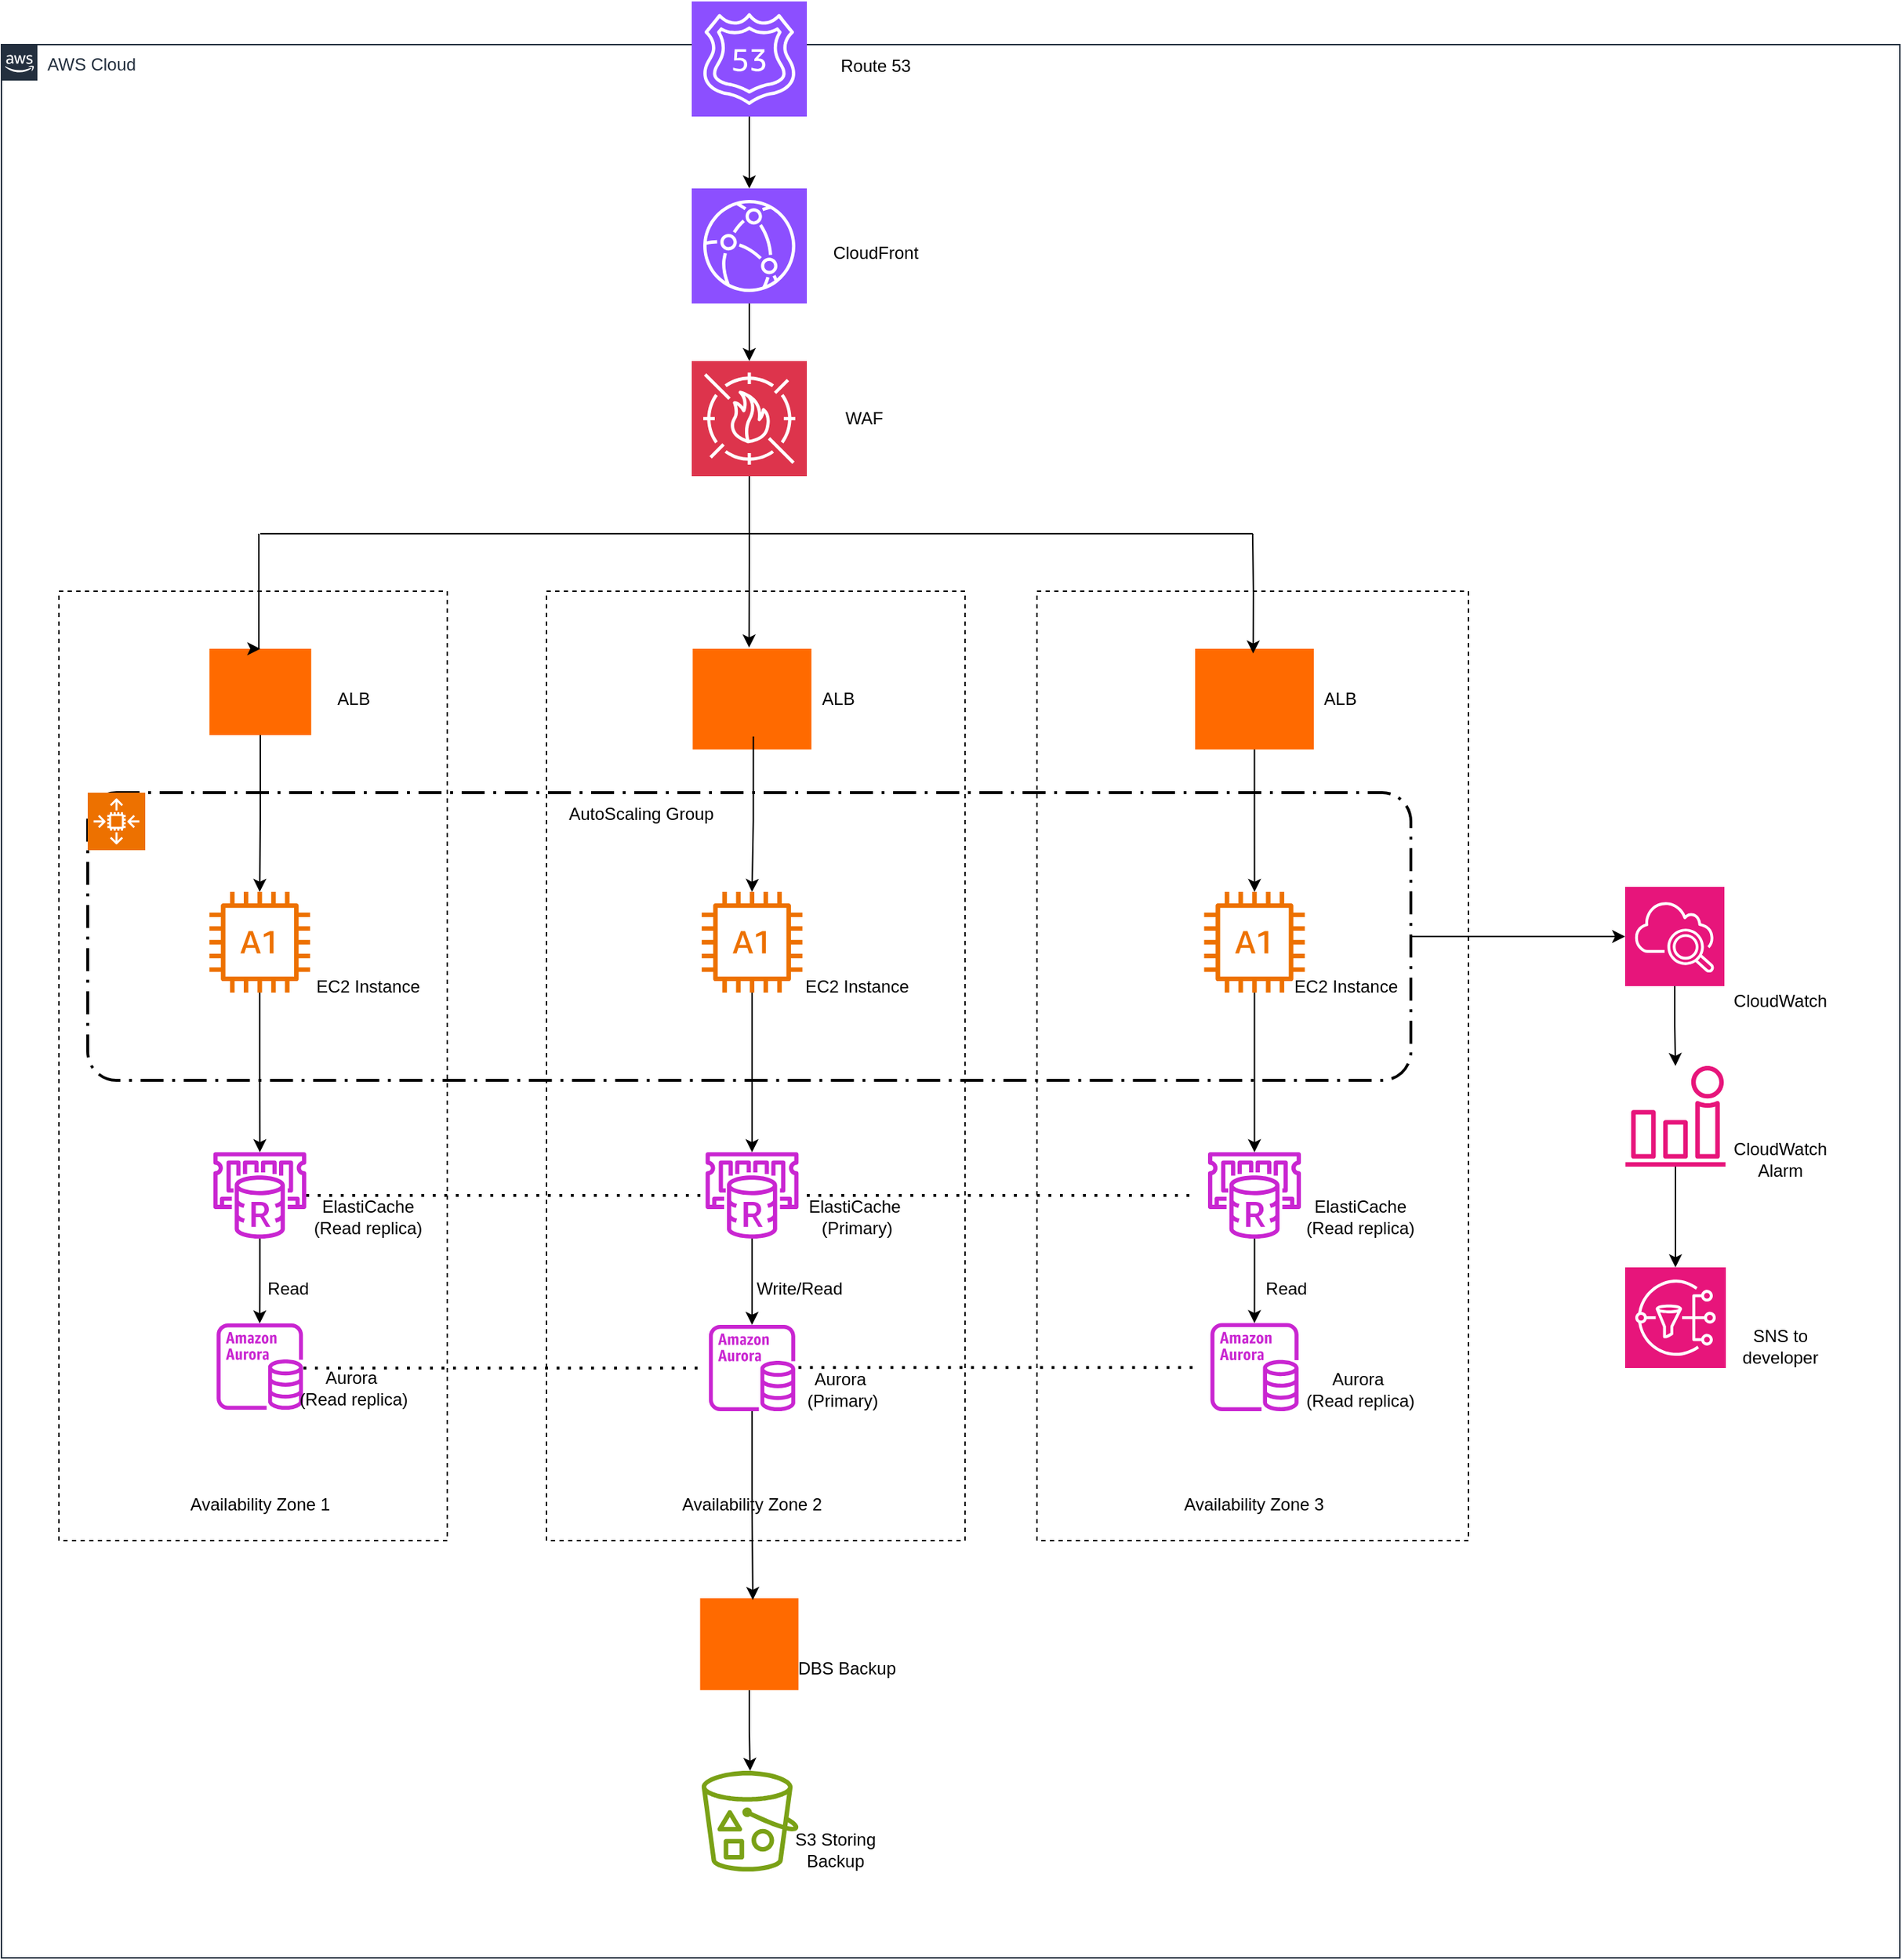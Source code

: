 <mxfile version="28.2.3">
  <diagram id="Ht1M8jgEwFfnCIfOTk4-" name="Page-1">
    <mxGraphModel dx="564" dy="1151" grid="1" gridSize="10" guides="1" tooltips="1" connect="1" arrows="1" fold="1" page="1" pageScale="1" pageWidth="1169" pageHeight="827" math="0" shadow="0">
      <root>
        <mxCell id="0" />
        <mxCell id="1" parent="0" />
        <mxCell id="UEzPUAAOIrF-is8g5C7q-74" value="AWS Cloud" style="points=[[0,0],[0.25,0],[0.5,0],[0.75,0],[1,0],[1,0.25],[1,0.5],[1,0.75],[1,1],[0.75,1],[0.5,1],[0.25,1],[0,1],[0,0.75],[0,0.5],[0,0.25]];outlineConnect=0;gradientColor=none;html=1;whiteSpace=wrap;fontSize=12;fontStyle=0;shape=mxgraph.aws4.group;grIcon=mxgraph.aws4.group_aws_cloud_alt;strokeColor=#232F3E;fillColor=none;verticalAlign=top;align=left;spacingLeft=30;fontColor=#232F3E;dashed=0;labelBackgroundColor=#ffffff;container=1;pointerEvents=0;collapsible=0;recursiveResize=0;" parent="1" vertex="1">
          <mxGeometry x="90" y="-520" width="1320" height="1330" as="geometry" />
        </mxCell>
        <mxCell id="S5OKsqy-IqU7dxwzRs5K-5" value="" style="rounded=0;whiteSpace=wrap;html=1;labelBackgroundColor=none;fillColor=none;dashed=1;container=1;pointerEvents=0;collapsible=0;recursiveResize=0;" vertex="1" parent="UEzPUAAOIrF-is8g5C7q-74">
          <mxGeometry x="720" y="380" width="300" height="660" as="geometry" />
        </mxCell>
        <mxCell id="S5OKsqy-IqU7dxwzRs5K-6" value="Availability Zone 3" style="text;html=1;align=center;verticalAlign=middle;whiteSpace=wrap;rounded=0;" vertex="1" parent="S5OKsqy-IqU7dxwzRs5K-5">
          <mxGeometry x="101.27" y="620" width="100" height="30" as="geometry" />
        </mxCell>
        <mxCell id="S5OKsqy-IqU7dxwzRs5K-28" value="" style="points=[];aspect=fixed;html=1;align=center;shadow=0;dashed=0;fillColor=#FF6A00;strokeColor=none;shape=mxgraph.alibaba_cloud.alb_application_load_balancer_01;" vertex="1" parent="S5OKsqy-IqU7dxwzRs5K-5">
          <mxGeometry x="110" y="40" width="82.54" height="70" as="geometry" />
        </mxCell>
        <mxCell id="S5OKsqy-IqU7dxwzRs5K-49" value="" style="endArrow=none;dashed=1;html=1;dashPattern=1 3;strokeWidth=2;rounded=0;" edge="1" parent="S5OKsqy-IqU7dxwzRs5K-5">
          <mxGeometry width="50" height="50" relative="1" as="geometry">
            <mxPoint x="-168" y="420" as="sourcePoint" />
            <mxPoint x="110" y="420" as="targetPoint" />
          </mxGeometry>
        </mxCell>
        <mxCell id="S5OKsqy-IqU7dxwzRs5K-54" value="" style="sketch=0;outlineConnect=0;fontColor=#232F3E;gradientColor=none;fillColor=#C925D1;strokeColor=none;dashed=0;verticalLabelPosition=bottom;verticalAlign=top;align=center;html=1;fontSize=12;fontStyle=0;aspect=fixed;pointerEvents=1;shape=mxgraph.aws4.aurora_instance;" vertex="1" parent="S5OKsqy-IqU7dxwzRs5K-5">
          <mxGeometry x="120.64" y="508.73" width="61.27" height="61.27" as="geometry" />
        </mxCell>
        <mxCell id="S5OKsqy-IqU7dxwzRs5K-82" value="ElastiCache&lt;div&gt;(Read replica)&lt;/div&gt;" style="text;html=1;align=center;verticalAlign=middle;whiteSpace=wrap;rounded=0;" vertex="1" parent="S5OKsqy-IqU7dxwzRs5K-5">
          <mxGeometry x="160.0" y="420" width="130" height="30" as="geometry" />
        </mxCell>
        <mxCell id="S5OKsqy-IqU7dxwzRs5K-85" value="Aurora&amp;nbsp;&lt;div&gt;&lt;div&gt;(Read replica)&lt;/div&gt;&lt;/div&gt;" style="text;html=1;align=center;verticalAlign=middle;whiteSpace=wrap;rounded=0;" vertex="1" parent="S5OKsqy-IqU7dxwzRs5K-5">
          <mxGeometry x="160" y="540" width="130" height="30" as="geometry" />
        </mxCell>
        <mxCell id="S5OKsqy-IqU7dxwzRs5K-91" value="ALB" style="text;html=1;align=center;verticalAlign=middle;whiteSpace=wrap;rounded=0;" vertex="1" parent="S5OKsqy-IqU7dxwzRs5K-5">
          <mxGeometry x="181.27" y="60" width="60" height="30" as="geometry" />
        </mxCell>
        <mxCell id="S5OKsqy-IqU7dxwzRs5K-101" value="Read" style="text;html=1;align=center;verticalAlign=middle;whiteSpace=wrap;rounded=0;" vertex="1" parent="S5OKsqy-IqU7dxwzRs5K-5">
          <mxGeometry x="153.81" y="470" width="38.73" height="30" as="geometry" />
        </mxCell>
        <mxCell id="S5OKsqy-IqU7dxwzRs5K-12" value="" style="edgeStyle=orthogonalEdgeStyle;rounded=0;orthogonalLoop=1;jettySize=auto;html=1;" edge="1" parent="UEzPUAAOIrF-is8g5C7q-74" source="S5OKsqy-IqU7dxwzRs5K-7" target="S5OKsqy-IqU7dxwzRs5K-10">
          <mxGeometry relative="1" as="geometry" />
        </mxCell>
        <mxCell id="S5OKsqy-IqU7dxwzRs5K-7" value="" style="sketch=0;points=[[0,0,0],[0.25,0,0],[0.5,0,0],[0.75,0,0],[1,0,0],[0,1,0],[0.25,1,0],[0.5,1,0],[0.75,1,0],[1,1,0],[0,0.25,0],[0,0.5,0],[0,0.75,0],[1,0.25,0],[1,0.5,0],[1,0.75,0]];outlineConnect=0;fontColor=#232F3E;fillColor=#8C4FFF;strokeColor=#ffffff;dashed=0;verticalLabelPosition=bottom;verticalAlign=top;align=center;html=1;fontSize=12;fontStyle=0;aspect=fixed;shape=mxgraph.aws4.resourceIcon;resIcon=mxgraph.aws4.cloudfront;" vertex="1" parent="UEzPUAAOIrF-is8g5C7q-74">
          <mxGeometry x="480" y="100" width="80" height="80" as="geometry" />
        </mxCell>
        <mxCell id="S5OKsqy-IqU7dxwzRs5K-21" style="edgeStyle=orthogonalEdgeStyle;rounded=0;orthogonalLoop=1;jettySize=auto;html=1;entryX=0.475;entryY=-0.013;entryDx=0;entryDy=0;entryPerimeter=0;" edge="1" parent="UEzPUAAOIrF-is8g5C7q-74" source="S5OKsqy-IqU7dxwzRs5K-10" target="S5OKsqy-IqU7dxwzRs5K-27">
          <mxGeometry relative="1" as="geometry">
            <mxPoint x="520" y="400" as="targetPoint" />
            <Array as="points" />
          </mxGeometry>
        </mxCell>
        <mxCell id="S5OKsqy-IqU7dxwzRs5K-10" value="" style="sketch=0;points=[[0,0,0],[0.25,0,0],[0.5,0,0],[0.75,0,0],[1,0,0],[0,1,0],[0.25,1,0],[0.5,1,0],[0.75,1,0],[1,1,0],[0,0.25,0],[0,0.5,0],[0,0.75,0],[1,0.25,0],[1,0.5,0],[1,0.75,0]];outlineConnect=0;fontColor=#232F3E;fillColor=#DD344C;strokeColor=#ffffff;dashed=0;verticalLabelPosition=bottom;verticalAlign=top;align=center;html=1;fontSize=12;fontStyle=0;aspect=fixed;shape=mxgraph.aws4.resourceIcon;resIcon=mxgraph.aws4.waf;" vertex="1" parent="UEzPUAAOIrF-is8g5C7q-74">
          <mxGeometry x="480" y="220" width="80" height="80" as="geometry" />
        </mxCell>
        <mxCell id="S5OKsqy-IqU7dxwzRs5K-13" value="Route 53" style="text;html=1;align=center;verticalAlign=middle;whiteSpace=wrap;rounded=0;" vertex="1" parent="UEzPUAAOIrF-is8g5C7q-74">
          <mxGeometry x="558" width="100" height="30" as="geometry" />
        </mxCell>
        <mxCell id="S5OKsqy-IqU7dxwzRs5K-1" value="" style="sketch=0;points=[[0,0,0],[0.25,0,0],[0.5,0,0],[0.75,0,0],[1,0,0],[0,1,0],[0.25,1,0],[0.5,1,0],[0.75,1,0],[1,1,0],[0,0.25,0],[0,0.5,0],[0,0.75,0],[1,0.25,0],[1,0.5,0],[1,0.75,0]];outlineConnect=0;fontColor=#232F3E;fillColor=#8C4FFF;strokeColor=#ffffff;dashed=0;verticalLabelPosition=bottom;verticalAlign=top;align=center;html=1;fontSize=12;fontStyle=0;aspect=fixed;shape=mxgraph.aws4.resourceIcon;resIcon=mxgraph.aws4.route_53;" vertex="1" parent="UEzPUAAOIrF-is8g5C7q-74">
          <mxGeometry x="480" y="-30" width="80" height="80" as="geometry" />
        </mxCell>
        <mxCell id="S5OKsqy-IqU7dxwzRs5K-11" value="" style="edgeStyle=orthogonalEdgeStyle;rounded=0;orthogonalLoop=1;jettySize=auto;html=1;" edge="1" parent="UEzPUAAOIrF-is8g5C7q-74" source="S5OKsqy-IqU7dxwzRs5K-1" target="S5OKsqy-IqU7dxwzRs5K-7">
          <mxGeometry relative="1" as="geometry" />
        </mxCell>
        <mxCell id="S5OKsqy-IqU7dxwzRs5K-15" value="" style="rounded=0;whiteSpace=wrap;html=1;labelBackgroundColor=none;fillColor=none;dashed=1;container=1;pointerEvents=0;collapsible=0;recursiveResize=0;" vertex="1" parent="UEzPUAAOIrF-is8g5C7q-74">
          <mxGeometry x="379" y="380" width="291" height="660" as="geometry" />
        </mxCell>
        <mxCell id="S5OKsqy-IqU7dxwzRs5K-16" value="Availability Zone 2" style="text;html=1;align=center;verticalAlign=middle;whiteSpace=wrap;rounded=0;" vertex="1" parent="S5OKsqy-IqU7dxwzRs5K-15">
          <mxGeometry x="92.92" y="620" width="100" height="30" as="geometry" />
        </mxCell>
        <mxCell id="S5OKsqy-IqU7dxwzRs5K-27" value="" style="points=[];aspect=fixed;html=1;align=center;shadow=0;dashed=0;fillColor=#FF6A00;strokeColor=none;shape=mxgraph.alibaba_cloud.alb_application_load_balancer_01;" vertex="1" parent="S5OKsqy-IqU7dxwzRs5K-15">
          <mxGeometry x="101.65" y="40" width="82.54" height="70" as="geometry" />
        </mxCell>
        <mxCell id="S5OKsqy-IqU7dxwzRs5K-40" value="" style="sketch=0;outlineConnect=0;fontColor=#232F3E;gradientColor=none;fillColor=#C925D1;strokeColor=none;dashed=0;verticalLabelPosition=bottom;verticalAlign=top;align=center;html=1;fontSize=12;fontStyle=0;aspect=fixed;pointerEvents=1;shape=mxgraph.aws4.aurora_instance;" vertex="1" parent="S5OKsqy-IqU7dxwzRs5K-15">
          <mxGeometry x="112.92" y="510" width="60" height="60" as="geometry" />
        </mxCell>
        <mxCell id="S5OKsqy-IqU7dxwzRs5K-53" value="" style="endArrow=none;dashed=1;html=1;dashPattern=1 3;strokeWidth=2;rounded=0;" edge="1" parent="S5OKsqy-IqU7dxwzRs5K-15">
          <mxGeometry width="50" height="50" relative="1" as="geometry">
            <mxPoint x="175.2" y="539.58" as="sourcePoint" />
            <mxPoint x="453.2" y="539.58" as="targetPoint" />
          </mxGeometry>
        </mxCell>
        <mxCell id="S5OKsqy-IqU7dxwzRs5K-79" value="ALB" style="text;html=1;align=center;verticalAlign=middle;whiteSpace=wrap;rounded=0;" vertex="1" parent="S5OKsqy-IqU7dxwzRs5K-15">
          <mxGeometry x="172.92" y="60" width="60" height="30" as="geometry" />
        </mxCell>
        <mxCell id="S5OKsqy-IqU7dxwzRs5K-81" value="ElastiCache&amp;nbsp;&lt;div&gt;(Primary)&lt;/div&gt;" style="text;html=1;align=center;verticalAlign=middle;whiteSpace=wrap;rounded=0;" vertex="1" parent="S5OKsqy-IqU7dxwzRs5K-15">
          <mxGeometry x="151" y="420" width="130" height="30" as="geometry" />
        </mxCell>
        <mxCell id="S5OKsqy-IqU7dxwzRs5K-84" value="Aurora&amp;nbsp;&lt;div&gt;&lt;div&gt;(Primary)&lt;/div&gt;&lt;/div&gt;" style="text;html=1;align=center;verticalAlign=middle;whiteSpace=wrap;rounded=0;" vertex="1" parent="S5OKsqy-IqU7dxwzRs5K-15">
          <mxGeometry x="141" y="540" width="130" height="30" as="geometry" />
        </mxCell>
        <mxCell id="S5OKsqy-IqU7dxwzRs5K-100" value="Write/Read" style="text;html=1;align=center;verticalAlign=middle;whiteSpace=wrap;rounded=0;" vertex="1" parent="S5OKsqy-IqU7dxwzRs5K-15">
          <mxGeometry x="131" y="470" width="90" height="30" as="geometry" />
        </mxCell>
        <mxCell id="S5OKsqy-IqU7dxwzRs5K-88" value="EC2 Instance" style="text;html=1;align=center;verticalAlign=middle;whiteSpace=wrap;rounded=0;" vertex="1" parent="S5OKsqy-IqU7dxwzRs5K-15">
          <mxGeometry x="171.0" y="260" width="90" height="30" as="geometry" />
        </mxCell>
        <mxCell id="S5OKsqy-IqU7dxwzRs5K-19" value="" style="rounded=0;whiteSpace=wrap;html=1;labelBackgroundColor=none;fillColor=none;dashed=1;container=1;pointerEvents=0;collapsible=0;recursiveResize=0;" vertex="1" parent="UEzPUAAOIrF-is8g5C7q-74">
          <mxGeometry x="40" y="380" width="270" height="660" as="geometry" />
        </mxCell>
        <mxCell id="S5OKsqy-IqU7dxwzRs5K-20" value="Availability Zone 1" style="text;html=1;align=center;verticalAlign=middle;whiteSpace=wrap;rounded=0;" vertex="1" parent="S5OKsqy-IqU7dxwzRs5K-19">
          <mxGeometry x="89.63" y="620" width="100" height="30" as="geometry" />
        </mxCell>
        <mxCell id="S5OKsqy-IqU7dxwzRs5K-74" style="edgeStyle=orthogonalEdgeStyle;rounded=0;orthogonalLoop=1;jettySize=auto;html=1;" edge="1" parent="S5OKsqy-IqU7dxwzRs5K-19" source="S5OKsqy-IqU7dxwzRs5K-26" target="S5OKsqy-IqU7dxwzRs5K-35">
          <mxGeometry relative="1" as="geometry" />
        </mxCell>
        <mxCell id="S5OKsqy-IqU7dxwzRs5K-26" value="" style="points=[];aspect=fixed;html=1;align=center;shadow=0;dashed=0;fillColor=#FF6A00;strokeColor=none;shape=mxgraph.alibaba_cloud.alb_application_load_balancer_01;" vertex="1" parent="S5OKsqy-IqU7dxwzRs5K-19">
          <mxGeometry x="104.63" y="40" width="70.75" height="60" as="geometry" />
        </mxCell>
        <mxCell id="S5OKsqy-IqU7dxwzRs5K-29" value="" style="rounded=1;arcSize=10;dashed=1;fillColor=none;gradientColor=none;dashPattern=8 3 1 3;strokeWidth=2;" vertex="1" parent="S5OKsqy-IqU7dxwzRs5K-19">
          <mxGeometry x="20" y="140" width="920" height="200" as="geometry" />
        </mxCell>
        <mxCell id="S5OKsqy-IqU7dxwzRs5K-30" value="" style="sketch=0;points=[[0,0,0],[0.25,0,0],[0.5,0,0],[0.75,0,0],[1,0,0],[0,1,0],[0.25,1,0],[0.5,1,0],[0.75,1,0],[1,1,0],[0,0.25,0],[0,0.5,0],[0,0.75,0],[1,0.25,0],[1,0.5,0],[1,0.75,0]];outlineConnect=0;fontColor=#232F3E;fillColor=#ED7100;strokeColor=#ffffff;dashed=0;verticalLabelPosition=bottom;verticalAlign=top;align=center;html=1;fontSize=12;fontStyle=0;aspect=fixed;shape=mxgraph.aws4.resourceIcon;resIcon=mxgraph.aws4.auto_scaling2;" vertex="1" parent="S5OKsqy-IqU7dxwzRs5K-19">
          <mxGeometry x="20" y="140" width="40" height="40" as="geometry" />
        </mxCell>
        <mxCell id="S5OKsqy-IqU7dxwzRs5K-75" style="edgeStyle=orthogonalEdgeStyle;rounded=0;orthogonalLoop=1;jettySize=auto;html=1;" edge="1" parent="S5OKsqy-IqU7dxwzRs5K-19" source="S5OKsqy-IqU7dxwzRs5K-35" target="S5OKsqy-IqU7dxwzRs5K-41">
          <mxGeometry relative="1" as="geometry" />
        </mxCell>
        <mxCell id="S5OKsqy-IqU7dxwzRs5K-35" value="" style="sketch=0;outlineConnect=0;fontColor=#232F3E;gradientColor=none;fillColor=#ED7100;strokeColor=none;dashed=0;verticalLabelPosition=bottom;verticalAlign=top;align=center;html=1;fontSize=12;fontStyle=0;aspect=fixed;pointerEvents=1;shape=mxgraph.aws4.a1_instance;" vertex="1" parent="S5OKsqy-IqU7dxwzRs5K-19">
          <mxGeometry x="104.63" y="209" width="70" height="70" as="geometry" />
        </mxCell>
        <mxCell id="S5OKsqy-IqU7dxwzRs5K-76" style="edgeStyle=orthogonalEdgeStyle;rounded=0;orthogonalLoop=1;jettySize=auto;html=1;" edge="1" parent="S5OKsqy-IqU7dxwzRs5K-19" source="S5OKsqy-IqU7dxwzRs5K-41" target="S5OKsqy-IqU7dxwzRs5K-51">
          <mxGeometry relative="1" as="geometry" />
        </mxCell>
        <mxCell id="S5OKsqy-IqU7dxwzRs5K-41" value="" style="sketch=0;outlineConnect=0;fontColor=#232F3E;gradientColor=none;fillColor=#C925D1;strokeColor=none;dashed=0;verticalLabelPosition=bottom;verticalAlign=top;align=center;html=1;fontSize=12;fontStyle=0;aspect=fixed;pointerEvents=1;shape=mxgraph.aws4.elasticache_for_redis;" vertex="1" parent="S5OKsqy-IqU7dxwzRs5K-19">
          <mxGeometry x="105.72" y="390" width="67.83" height="60" as="geometry" />
        </mxCell>
        <mxCell id="S5OKsqy-IqU7dxwzRs5K-51" value="" style="sketch=0;outlineConnect=0;fontColor=#232F3E;gradientColor=none;fillColor=#C925D1;strokeColor=none;dashed=0;verticalLabelPosition=bottom;verticalAlign=top;align=center;html=1;fontSize=12;fontStyle=0;aspect=fixed;pointerEvents=1;shape=mxgraph.aws4.aurora_instance;" vertex="1" parent="S5OKsqy-IqU7dxwzRs5K-19">
          <mxGeometry x="109.63" y="509" width="60" height="60" as="geometry" />
        </mxCell>
        <mxCell id="S5OKsqy-IqU7dxwzRs5K-52" value="" style="endArrow=none;dashed=1;html=1;dashPattern=1 3;strokeWidth=2;rounded=0;" edge="1" parent="S5OKsqy-IqU7dxwzRs5K-19">
          <mxGeometry width="50" height="50" relative="1" as="geometry">
            <mxPoint x="170" y="540" as="sourcePoint" />
            <mxPoint x="448" y="540" as="targetPoint" />
          </mxGeometry>
        </mxCell>
        <mxCell id="S5OKsqy-IqU7dxwzRs5K-36" value="" style="sketch=0;outlineConnect=0;fontColor=#232F3E;gradientColor=none;fillColor=#ED7100;strokeColor=none;dashed=0;verticalLabelPosition=bottom;verticalAlign=top;align=center;html=1;fontSize=12;fontStyle=0;aspect=fixed;pointerEvents=1;shape=mxgraph.aws4.a1_instance;" vertex="1" parent="S5OKsqy-IqU7dxwzRs5K-19">
          <mxGeometry x="446.92" y="209" width="70" height="70" as="geometry" />
        </mxCell>
        <mxCell id="S5OKsqy-IqU7dxwzRs5K-38" value="" style="sketch=0;outlineConnect=0;fontColor=#232F3E;gradientColor=none;fillColor=#C925D1;strokeColor=none;dashed=0;verticalLabelPosition=bottom;verticalAlign=top;align=center;html=1;fontSize=12;fontStyle=0;aspect=fixed;pointerEvents=1;shape=mxgraph.aws4.elasticache_for_redis;" vertex="1" parent="S5OKsqy-IqU7dxwzRs5K-19">
          <mxGeometry x="448.01" y="390" width="67.83" height="60" as="geometry" />
        </mxCell>
        <mxCell id="S5OKsqy-IqU7dxwzRs5K-48" value="" style="endArrow=none;dashed=1;html=1;dashPattern=1 3;strokeWidth=2;rounded=0;" edge="1" parent="S5OKsqy-IqU7dxwzRs5K-19" source="S5OKsqy-IqU7dxwzRs5K-41" target="S5OKsqy-IqU7dxwzRs5K-38">
          <mxGeometry width="50" height="50" relative="1" as="geometry">
            <mxPoint x="401.92" y="460" as="sourcePoint" />
            <mxPoint x="451.92" y="410" as="targetPoint" />
          </mxGeometry>
        </mxCell>
        <mxCell id="S5OKsqy-IqU7dxwzRs5K-43" style="edgeStyle=orthogonalEdgeStyle;rounded=0;orthogonalLoop=1;jettySize=auto;html=1;" edge="1" parent="S5OKsqy-IqU7dxwzRs5K-19" source="S5OKsqy-IqU7dxwzRs5K-36" target="S5OKsqy-IqU7dxwzRs5K-38">
          <mxGeometry relative="1" as="geometry" />
        </mxCell>
        <mxCell id="S5OKsqy-IqU7dxwzRs5K-50" value="" style="sketch=0;outlineConnect=0;fontColor=#232F3E;gradientColor=none;fillColor=#C925D1;strokeColor=none;dashed=0;verticalLabelPosition=bottom;verticalAlign=top;align=center;html=1;fontSize=12;fontStyle=0;aspect=fixed;pointerEvents=1;shape=mxgraph.aws4.elasticache_for_redis;" vertex="1" parent="S5OKsqy-IqU7dxwzRs5K-19">
          <mxGeometry x="797.34" y="390" width="67.83" height="60" as="geometry" />
        </mxCell>
        <mxCell id="S5OKsqy-IqU7dxwzRs5K-69" value="" style="sketch=0;outlineConnect=0;fontColor=#232F3E;gradientColor=none;fillColor=#ED7100;strokeColor=none;dashed=0;verticalLabelPosition=bottom;verticalAlign=top;align=center;html=1;fontSize=12;fontStyle=0;aspect=fixed;pointerEvents=1;shape=mxgraph.aws4.a1_instance;" vertex="1" parent="S5OKsqy-IqU7dxwzRs5K-19">
          <mxGeometry x="796.26" y="209" width="70" height="70" as="geometry" />
        </mxCell>
        <mxCell id="S5OKsqy-IqU7dxwzRs5K-71" style="edgeStyle=orthogonalEdgeStyle;rounded=0;orthogonalLoop=1;jettySize=auto;html=1;" edge="1" parent="S5OKsqy-IqU7dxwzRs5K-19" source="S5OKsqy-IqU7dxwzRs5K-69" target="S5OKsqy-IqU7dxwzRs5K-50">
          <mxGeometry relative="1" as="geometry" />
        </mxCell>
        <mxCell id="S5OKsqy-IqU7dxwzRs5K-22" style="edgeStyle=orthogonalEdgeStyle;rounded=0;orthogonalLoop=1;jettySize=auto;html=1;" edge="1" parent="S5OKsqy-IqU7dxwzRs5K-19">
          <mxGeometry relative="1" as="geometry">
            <mxPoint x="139" y="-40" as="sourcePoint" />
            <mxPoint x="139.46" y="40" as="targetPoint" />
            <Array as="points">
              <mxPoint x="140" y="40" />
              <mxPoint x="140" y="40" />
            </Array>
          </mxGeometry>
        </mxCell>
        <mxCell id="S5OKsqy-IqU7dxwzRs5K-83" value="ElastiCache&lt;div&gt;(Read replica)&lt;/div&gt;" style="text;html=1;align=center;verticalAlign=middle;whiteSpace=wrap;rounded=0;" vertex="1" parent="S5OKsqy-IqU7dxwzRs5K-19">
          <mxGeometry x="150" y="420" width="130" height="30" as="geometry" />
        </mxCell>
        <mxCell id="S5OKsqy-IqU7dxwzRs5K-87" value="Aurora&amp;nbsp;&lt;div&gt;&lt;div&gt;(Read replica)&lt;/div&gt;&lt;/div&gt;" style="text;html=1;align=center;verticalAlign=middle;whiteSpace=wrap;rounded=0;" vertex="1" parent="S5OKsqy-IqU7dxwzRs5K-19">
          <mxGeometry x="140" y="539" width="130" height="30" as="geometry" />
        </mxCell>
        <mxCell id="S5OKsqy-IqU7dxwzRs5K-90" value="EC2 Instance" style="text;html=1;align=center;verticalAlign=middle;whiteSpace=wrap;rounded=0;" vertex="1" parent="S5OKsqy-IqU7dxwzRs5K-19">
          <mxGeometry x="170" y="260" width="90" height="30" as="geometry" />
        </mxCell>
        <mxCell id="S5OKsqy-IqU7dxwzRs5K-92" value="ALB" style="text;html=1;align=center;verticalAlign=middle;whiteSpace=wrap;rounded=0;" vertex="1" parent="S5OKsqy-IqU7dxwzRs5K-19">
          <mxGeometry x="175.38" y="60" width="60" height="30" as="geometry" />
        </mxCell>
        <mxCell id="S5OKsqy-IqU7dxwzRs5K-103" value="Read" style="text;html=1;align=center;verticalAlign=middle;whiteSpace=wrap;rounded=0;" vertex="1" parent="S5OKsqy-IqU7dxwzRs5K-19">
          <mxGeometry x="140" y="470" width="38.73" height="30" as="geometry" />
        </mxCell>
        <mxCell id="S5OKsqy-IqU7dxwzRs5K-24" value="" style="endArrow=none;html=1;rounded=0;" edge="1" parent="UEzPUAAOIrF-is8g5C7q-74">
          <mxGeometry width="50" height="50" relative="1" as="geometry">
            <mxPoint x="180" y="340" as="sourcePoint" />
            <mxPoint x="520" y="340" as="targetPoint" />
          </mxGeometry>
        </mxCell>
        <mxCell id="S5OKsqy-IqU7dxwzRs5K-25" value="" style="endArrow=none;html=1;rounded=0;" edge="1" parent="UEzPUAAOIrF-is8g5C7q-74">
          <mxGeometry width="50" height="50" relative="1" as="geometry">
            <mxPoint x="520" y="340" as="sourcePoint" />
            <mxPoint x="870" y="340" as="targetPoint" />
          </mxGeometry>
        </mxCell>
        <mxCell id="S5OKsqy-IqU7dxwzRs5K-62" style="edgeStyle=orthogonalEdgeStyle;rounded=0;orthogonalLoop=1;jettySize=auto;html=1;" edge="1" parent="UEzPUAAOIrF-is8g5C7q-74" source="S5OKsqy-IqU7dxwzRs5K-56" target="S5OKsqy-IqU7dxwzRs5K-59">
          <mxGeometry relative="1" as="geometry" />
        </mxCell>
        <mxCell id="S5OKsqy-IqU7dxwzRs5K-56" value="" style="points=[];aspect=fixed;html=1;align=center;shadow=0;dashed=0;fillColor=#FF6A00;strokeColor=none;shape=mxgraph.alibaba_cloud.dbs_database_backup;" vertex="1" parent="UEzPUAAOIrF-is8g5C7q-74">
          <mxGeometry x="485.8" y="1080" width="68.4" height="63.9" as="geometry" />
        </mxCell>
        <mxCell id="S5OKsqy-IqU7dxwzRs5K-59" value="" style="sketch=0;outlineConnect=0;fontColor=#232F3E;gradientColor=none;fillColor=#7AA116;strokeColor=none;dashed=0;verticalLabelPosition=bottom;verticalAlign=top;align=center;html=1;fontSize=12;fontStyle=0;aspect=fixed;pointerEvents=1;shape=mxgraph.aws4.bucket_with_objects;" vertex="1" parent="UEzPUAAOIrF-is8g5C7q-74">
          <mxGeometry x="486.89" y="1200" width="67.31" height="70" as="geometry" />
        </mxCell>
        <mxCell id="S5OKsqy-IqU7dxwzRs5K-61" style="edgeStyle=orthogonalEdgeStyle;rounded=0;orthogonalLoop=1;jettySize=auto;html=1;entryX=0.536;entryY=0.019;entryDx=0;entryDy=0;entryPerimeter=0;" edge="1" parent="UEzPUAAOIrF-is8g5C7q-74" source="S5OKsqy-IqU7dxwzRs5K-40" target="S5OKsqy-IqU7dxwzRs5K-56">
          <mxGeometry relative="1" as="geometry" />
        </mxCell>
        <mxCell id="S5OKsqy-IqU7dxwzRs5K-67" style="edgeStyle=orthogonalEdgeStyle;rounded=0;orthogonalLoop=1;jettySize=auto;html=1;" edge="1" parent="UEzPUAAOIrF-is8g5C7q-74" source="S5OKsqy-IqU7dxwzRs5K-63" target="S5OKsqy-IqU7dxwzRs5K-65">
          <mxGeometry relative="1" as="geometry" />
        </mxCell>
        <mxCell id="S5OKsqy-IqU7dxwzRs5K-63" value="" style="sketch=0;points=[[0,0,0],[0.25,0,0],[0.5,0,0],[0.75,0,0],[1,0,0],[0,1,0],[0.25,1,0],[0.5,1,0],[0.75,1,0],[1,1,0],[0,0.25,0],[0,0.5,0],[0,0.75,0],[1,0.25,0],[1,0.5,0],[1,0.75,0]];points=[[0,0,0],[0.25,0,0],[0.5,0,0],[0.75,0,0],[1,0,0],[0,1,0],[0.25,1,0],[0.5,1,0],[0.75,1,0],[1,1,0],[0,0.25,0],[0,0.5,0],[0,0.75,0],[1,0.25,0],[1,0.5,0],[1,0.75,0]];outlineConnect=0;fontColor=#232F3E;fillColor=#E7157B;strokeColor=#ffffff;dashed=0;verticalLabelPosition=bottom;verticalAlign=top;align=center;html=1;fontSize=12;fontStyle=0;aspect=fixed;shape=mxgraph.aws4.resourceIcon;resIcon=mxgraph.aws4.cloudwatch_2;" vertex="1" parent="UEzPUAAOIrF-is8g5C7q-74">
          <mxGeometry x="1129" y="585.5" width="69" height="69" as="geometry" />
        </mxCell>
        <mxCell id="S5OKsqy-IqU7dxwzRs5K-64" style="edgeStyle=orthogonalEdgeStyle;rounded=0;orthogonalLoop=1;jettySize=auto;html=1;entryX=0;entryY=0.5;entryDx=0;entryDy=0;entryPerimeter=0;" edge="1" parent="UEzPUAAOIrF-is8g5C7q-74" source="S5OKsqy-IqU7dxwzRs5K-29" target="S5OKsqy-IqU7dxwzRs5K-63">
          <mxGeometry relative="1" as="geometry" />
        </mxCell>
        <mxCell id="S5OKsqy-IqU7dxwzRs5K-68" style="edgeStyle=orthogonalEdgeStyle;rounded=0;orthogonalLoop=1;jettySize=auto;html=1;" edge="1" parent="UEzPUAAOIrF-is8g5C7q-74" source="S5OKsqy-IqU7dxwzRs5K-65" target="S5OKsqy-IqU7dxwzRs5K-66">
          <mxGeometry relative="1" as="geometry" />
        </mxCell>
        <mxCell id="S5OKsqy-IqU7dxwzRs5K-65" value="" style="sketch=0;outlineConnect=0;fontColor=#232F3E;gradientColor=none;fillColor=#E7157B;strokeColor=none;dashed=0;verticalLabelPosition=bottom;verticalAlign=top;align=center;html=1;fontSize=12;fontStyle=0;aspect=fixed;pointerEvents=1;shape=mxgraph.aws4.alarm;" vertex="1" parent="UEzPUAAOIrF-is8g5C7q-74">
          <mxGeometry x="1129" y="710" width="70" height="70" as="geometry" />
        </mxCell>
        <mxCell id="S5OKsqy-IqU7dxwzRs5K-66" value="" style="sketch=0;points=[[0,0,0],[0.25,0,0],[0.5,0,0],[0.75,0,0],[1,0,0],[0,1,0],[0.25,1,0],[0.5,1,0],[0.75,1,0],[1,1,0],[0,0.25,0],[0,0.5,0],[0,0.75,0],[1,0.25,0],[1,0.5,0],[1,0.75,0]];outlineConnect=0;fontColor=#232F3E;fillColor=#E7157B;strokeColor=#ffffff;dashed=0;verticalLabelPosition=bottom;verticalAlign=top;align=center;html=1;fontSize=12;fontStyle=0;aspect=fixed;shape=mxgraph.aws4.resourceIcon;resIcon=mxgraph.aws4.sns;" vertex="1" parent="UEzPUAAOIrF-is8g5C7q-74">
          <mxGeometry x="1129" y="850" width="70" height="70" as="geometry" />
        </mxCell>
        <mxCell id="S5OKsqy-IqU7dxwzRs5K-42" style="edgeStyle=orthogonalEdgeStyle;rounded=0;orthogonalLoop=1;jettySize=auto;html=1;exitX=0.511;exitY=0.871;exitDx=0;exitDy=0;exitPerimeter=0;" edge="1" parent="UEzPUAAOIrF-is8g5C7q-74" source="S5OKsqy-IqU7dxwzRs5K-27" target="S5OKsqy-IqU7dxwzRs5K-36">
          <mxGeometry relative="1" as="geometry" />
        </mxCell>
        <mxCell id="S5OKsqy-IqU7dxwzRs5K-44" style="edgeStyle=orthogonalEdgeStyle;rounded=0;orthogonalLoop=1;jettySize=auto;html=1;" edge="1" parent="UEzPUAAOIrF-is8g5C7q-74" source="S5OKsqy-IqU7dxwzRs5K-38" target="S5OKsqy-IqU7dxwzRs5K-40">
          <mxGeometry relative="1" as="geometry" />
        </mxCell>
        <mxCell id="S5OKsqy-IqU7dxwzRs5K-70" style="edgeStyle=orthogonalEdgeStyle;rounded=0;orthogonalLoop=1;jettySize=auto;html=1;" edge="1" parent="UEzPUAAOIrF-is8g5C7q-74" source="S5OKsqy-IqU7dxwzRs5K-28" target="S5OKsqy-IqU7dxwzRs5K-69">
          <mxGeometry relative="1" as="geometry" />
        </mxCell>
        <mxCell id="S5OKsqy-IqU7dxwzRs5K-23" style="edgeStyle=orthogonalEdgeStyle;rounded=0;orthogonalLoop=1;jettySize=auto;html=1;entryX=0.489;entryY=0.047;entryDx=0;entryDy=0;entryPerimeter=0;" edge="1" parent="UEzPUAAOIrF-is8g5C7q-74" target="S5OKsqy-IqU7dxwzRs5K-28">
          <mxGeometry relative="1" as="geometry">
            <mxPoint x="870" y="340" as="sourcePoint" />
            <mxPoint x="870" y="380" as="targetPoint" />
            <Array as="points" />
          </mxGeometry>
        </mxCell>
        <mxCell id="S5OKsqy-IqU7dxwzRs5K-77" value="CloudFront" style="text;html=1;align=center;verticalAlign=middle;whiteSpace=wrap;rounded=0;" vertex="1" parent="UEzPUAAOIrF-is8g5C7q-74">
          <mxGeometry x="578" y="130" width="60" height="30" as="geometry" />
        </mxCell>
        <mxCell id="S5OKsqy-IqU7dxwzRs5K-78" value="WAF" style="text;html=1;align=center;verticalAlign=middle;whiteSpace=wrap;rounded=0;" vertex="1" parent="UEzPUAAOIrF-is8g5C7q-74">
          <mxGeometry x="570" y="245" width="60" height="30" as="geometry" />
        </mxCell>
        <mxCell id="S5OKsqy-IqU7dxwzRs5K-93" value="DBS Backup" style="text;html=1;align=center;verticalAlign=middle;whiteSpace=wrap;rounded=0;" vertex="1" parent="UEzPUAAOIrF-is8g5C7q-74">
          <mxGeometry x="538" y="1113.9" width="100" height="30" as="geometry" />
        </mxCell>
        <mxCell id="S5OKsqy-IqU7dxwzRs5K-94" value="S3 Storing Backup" style="text;html=1;align=center;verticalAlign=middle;whiteSpace=wrap;rounded=0;" vertex="1" parent="UEzPUAAOIrF-is8g5C7q-74">
          <mxGeometry x="530" y="1240" width="100" height="30" as="geometry" />
        </mxCell>
        <mxCell id="S5OKsqy-IqU7dxwzRs5K-95" value="CloudWatch" style="text;html=1;align=center;verticalAlign=middle;whiteSpace=wrap;rounded=0;" vertex="1" parent="UEzPUAAOIrF-is8g5C7q-74">
          <mxGeometry x="1207" y="650" width="60" height="30" as="geometry" />
        </mxCell>
        <mxCell id="S5OKsqy-IqU7dxwzRs5K-97" value="CloudWatch&lt;div&gt;Alarm&lt;/div&gt;" style="text;html=1;align=center;verticalAlign=middle;whiteSpace=wrap;rounded=0;" vertex="1" parent="UEzPUAAOIrF-is8g5C7q-74">
          <mxGeometry x="1207" y="760" width="60" height="30" as="geometry" />
        </mxCell>
        <mxCell id="S5OKsqy-IqU7dxwzRs5K-98" value="SNS to developer" style="text;html=1;align=center;verticalAlign=middle;whiteSpace=wrap;rounded=0;" vertex="1" parent="UEzPUAAOIrF-is8g5C7q-74">
          <mxGeometry x="1207" y="890" width="60" height="30" as="geometry" />
        </mxCell>
        <mxCell id="S5OKsqy-IqU7dxwzRs5K-102" style="edgeStyle=orthogonalEdgeStyle;rounded=0;orthogonalLoop=1;jettySize=auto;html=1;" edge="1" parent="UEzPUAAOIrF-is8g5C7q-74" source="S5OKsqy-IqU7dxwzRs5K-50" target="S5OKsqy-IqU7dxwzRs5K-54">
          <mxGeometry relative="1" as="geometry" />
        </mxCell>
        <mxCell id="S5OKsqy-IqU7dxwzRs5K-80" value="AutoScaling Group" style="text;html=1;align=center;verticalAlign=middle;whiteSpace=wrap;rounded=0;" vertex="1" parent="1">
          <mxGeometry x="470" width="130" height="30" as="geometry" />
        </mxCell>
        <mxCell id="S5OKsqy-IqU7dxwzRs5K-89" value="EC2 Instance" style="text;html=1;align=center;verticalAlign=middle;whiteSpace=wrap;rounded=0;" vertex="1" parent="1">
          <mxGeometry x="980" y="120" width="90" height="30" as="geometry" />
        </mxCell>
      </root>
    </mxGraphModel>
  </diagram>
</mxfile>
